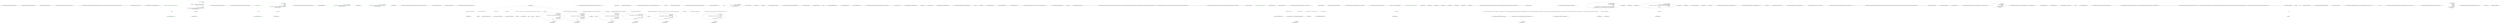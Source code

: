 digraph  {
n0 [cluster="Humanizer.Localisation.ArabicFormatter.GetResourceKey(string, int)", label="Entry Humanizer.Localisation.ArabicFormatter.GetResourceKey(string, int)", span="7-7"];
n6 [cluster="Humanizer.Localisation.ArabicFormatter.GetResourceKey(string, int)", label="Exit Humanizer.Localisation.ArabicFormatter.GetResourceKey(string, int)", span="7-7"];
m0_11 [cluster="CommandLine.Infrastructure.Maybe.Nothing<T>()", file="ScalarTests.cs", label="Entry CommandLine.Infrastructure.Maybe.Nothing<T>()", span="66-66"];
m0_10 [cluster="System.Collections.Generic.IEnumerable<TSource>.Contains<TSource>(TSource)", file="ScalarTests.cs", label="Entry System.Collections.Generic.IEnumerable<TSource>.Contains<TSource>(TSource)", span="0-0"];
m0_5 [cluster="CommandLine.Core.Scalar.Partition(System.Collections.Generic.IEnumerable<CommandLine.Core.Token>, System.Func<string, CommandLine.Infrastructure.Maybe<CommandLine.Core.TypeDescriptor>>)", file="ScalarTests.cs", label="Entry CommandLine.Core.Scalar.Partition(System.Collections.Generic.IEnumerable<CommandLine.Core.Token>, System.Func<string, CommandLine.Infrastructure.Maybe<CommandLine.Core.TypeDescriptor>>)", span="11-11"];
m0_13 [cluster="CommandLine.Infrastructure.Maybe.Just<T>(T)", file="ScalarTests.cs", label="Entry CommandLine.Infrastructure.Maybe.Just<T>(T)", span="71-71"];
m0_14 [cluster="CommandLine.Tests.Unit.Core.ScalarTests.Partition_scalar_values()", file="ScalarTests.cs", label="Entry CommandLine.Tests.Unit.Core.ScalarTests.Partition_scalar_values()", span="34-34"];
m0_15 [cluster="CommandLine.Tests.Unit.Core.ScalarTests.Partition_scalar_values()", color=green, community=0, file="ScalarTests.cs", label="var expected = new [] { Token.Name(''str''), Token.Value(''strvalue'') }", prediction=0, span="36-36"];
m0_16 [cluster="CommandLine.Tests.Unit.Core.ScalarTests.Partition_scalar_values()", color=green, community=0, file="ScalarTests.cs", label="var result = Scalar.Partition(\r\n                new []\r\n                    {\r\n                        Token.Name(''str''), Token.Value(''strvalue''), Token.Value(''freevalue''),\r\n                        Token.Name(''x''), Token.Value(''freevalue2'')\r\n                    },\r\n                name =>\r\n                    new[] { ''str'', ''int'' }.Contains(name)\r\n                        ? Maybe.Just(TypeDescriptor.Create(TypeDescriptorKind.Scalar, Maybe.Nothing<int>()))\r\n                        : Maybe.Nothing<TypeDescriptor>())", prediction=1, span="38-47"];
m0_17 [cluster="CommandLine.Tests.Unit.Core.ScalarTests.Partition_scalar_values()", color=green, community=0, file="ScalarTests.cs", label="expected.ShouldAllBeEquivalentTo(result)", prediction=0, span="49-49"];
m0_18 [cluster="CommandLine.Tests.Unit.Core.ScalarTests.Partition_scalar_values()", file="ScalarTests.cs", label="Exit CommandLine.Tests.Unit.Core.ScalarTests.Partition_scalar_values()", span="34-34"];
m0_0 [cluster="CommandLine.Tests.Unit.Core.ScalarTests.Partition_scalar_values_from_empty_token_sequence()", file="ScalarTests.cs", label="Entry CommandLine.Tests.Unit.Core.ScalarTests.Partition_scalar_values_from_empty_token_sequence()", span="19-19"];
m0_1 [cluster="CommandLine.Tests.Unit.Core.ScalarTests.Partition_scalar_values_from_empty_token_sequence()", color=green, community=0, file="ScalarTests.cs", label="var expected = new Token[] { }", prediction=3, span="21-21"];
m0_2 [cluster="CommandLine.Tests.Unit.Core.ScalarTests.Partition_scalar_values_from_empty_token_sequence()", color=green, community=0, file="ScalarTests.cs", label="var result = Scalar.Partition(\r\n                new Token[] { },\r\n                name =>\r\n                    new[] { ''str'', ''int'' }.Contains(name)\r\n                        ? Maybe.Just(TypeDescriptor.Create(TypeDescriptorKind.Scalar, Maybe.Nothing<int>()))\r\n                        : Maybe.Nothing<TypeDescriptor>())", prediction=4, span="23-28"];
m0_3 [cluster="CommandLine.Tests.Unit.Core.ScalarTests.Partition_scalar_values_from_empty_token_sequence()", color=green, community=0, file="ScalarTests.cs", label="expected.ShouldAllBeEquivalentTo(result)", prediction=3, span="30-30"];
m0_4 [cluster="CommandLine.Tests.Unit.Core.ScalarTests.Partition_scalar_values_from_empty_token_sequence()", file="ScalarTests.cs", label="Exit CommandLine.Tests.Unit.Core.ScalarTests.Partition_scalar_values_from_empty_token_sequence()", span="19-19"];
m0_6 [cluster="Unk.ShouldAllBeEquivalentTo", file="ScalarTests.cs", label="Entry Unk.ShouldAllBeEquivalentTo", span=""];
m0_21 [cluster="lambda expression", file="ScalarTests.cs", label="Entry lambda expression", span="44-47"];
m0_7 [cluster="lambda expression", file="ScalarTests.cs", label="Entry lambda expression", span="25-28"];
m0_8 [cluster="lambda expression", color=green, community=0, file="ScalarTests.cs", label="new[] { ''str'', ''int'' }.Contains(name)\r\n                        ? Maybe.Just(TypeDescriptor.Create(TypeDescriptorKind.Scalar, Maybe.Nothing<int>()))\r\n                        : Maybe.Nothing<TypeDescriptor>()", prediction=6, span="26-28"];
m0_9 [cluster="lambda expression", file="ScalarTests.cs", label="Exit lambda expression", span="25-28"];
m0_22 [cluster="lambda expression", color=green, community=0, file="ScalarTests.cs", label="new[] { ''str'', ''int'' }.Contains(name)\r\n                        ? Maybe.Just(TypeDescriptor.Create(TypeDescriptorKind.Scalar, Maybe.Nothing<int>()))\r\n                        : Maybe.Nothing<TypeDescriptor>()", prediction=7, span="45-47"];
m0_23 [cluster="lambda expression", file="ScalarTests.cs", label="Exit lambda expression", span="44-47"];
m0_12 [cluster="CommandLine.Core.TypeDescriptor.Create(CommandLine.Core.TypeDescriptorKind, CommandLine.Infrastructure.Maybe<int>)", file="ScalarTests.cs", label="Entry CommandLine.Core.TypeDescriptor.Create(CommandLine.Core.TypeDescriptorKind, CommandLine.Infrastructure.Maybe<int>)", span="36-36"];
m0_19 [cluster="CommandLine.Core.Token.Name(string)", file="ScalarTests.cs", label="Entry CommandLine.Core.Token.Name(string)", span="19-19"];
m0_20 [cluster="CommandLine.Core.Token.Value(string)", file="ScalarTests.cs", label="Entry CommandLine.Core.Token.Value(string)", span="26-26"];
m1_8 [cluster="CommandLine.Parser.Parser(System.Action<CommandLine.ParserSettings>)", file="Sequence.cs", label="Entry CommandLine.Parser.Parser(System.Action<CommandLine.ParserSettings>)", span="36-36"];
m1_11 [cluster="CommandLine.Parser.Parser(System.Action<CommandLine.ParserSettings>)", file="Sequence.cs", label="settings = new ParserSettings()", span="40-40"];
m1_12 [cluster="CommandLine.Parser.Parser(System.Action<CommandLine.ParserSettings>)", file="Sequence.cs", label="configuration(settings)", span="41-41"];
m1_13 [cluster="CommandLine.Parser.Parser(System.Action<CommandLine.ParserSettings>)", file="Sequence.cs", label="settings.Consumed = true", span="42-42"];
m1_9 [cluster="CommandLine.Parser.Parser(System.Action<CommandLine.ParserSettings>)", file="Sequence.cs", label="configuration == null", span="38-38"];
m1_10 [cluster="CommandLine.Parser.Parser(System.Action<CommandLine.ParserSettings>)", file="Sequence.cs", label="throw new ArgumentNullException(''configuration'');", span="38-38"];
m1_14 [cluster="CommandLine.Parser.Parser(System.Action<CommandLine.ParserSettings>)", file="Sequence.cs", label="Exit CommandLine.Parser.Parser(System.Action<CommandLine.ParserSettings>)", span="36-36"];
m1_20 [cluster="CommandLine.Parser.~Parser()", file="Sequence.cs", label="Entry CommandLine.Parser.~Parser()", span="54-54"];
m1_21 [cluster="CommandLine.Parser.~Parser()", file="Sequence.cs", label="Dispose(false)", span="56-56"];
m1_22 [cluster="CommandLine.Parser.~Parser()", file="Sequence.cs", label="Exit CommandLine.Parser.~Parser()", span="54-54"];
m1_58 [cluster="CommandLine.Parser.ParseArguments(System.Collections.Generic.IEnumerable<string>, params System.Type[])", file="Sequence.cs", label="Entry CommandLine.Parser.ParseArguments(System.Collections.Generic.IEnumerable<string>, params System.Type[])", span="141-141"];
m1_65 [cluster="CommandLine.Parser.ParseArguments(System.Collections.Generic.IEnumerable<string>, params System.Type[])", file="Sequence.cs", label="return MakeParserResult(\r\n                () => InstanceChooser.Choose(\r\n                    (arguments, optionSpecs) => Tokenize(arguments, optionSpecs, settings),\r\n                    types,\r\n                    args,\r\n                    settings.NameComparer,\r\n                    settings.ParsingCulture),\r\n                settings);", span="147-154"];
m1_63 [cluster="CommandLine.Parser.ParseArguments(System.Collections.Generic.IEnumerable<string>, params System.Type[])", file="Sequence.cs", label="types.Length == 0", span="145-145"];
m1_59 [cluster="CommandLine.Parser.ParseArguments(System.Collections.Generic.IEnumerable<string>, params System.Type[])", file="Sequence.cs", label="args == null", span="143-143"];
m1_61 [cluster="CommandLine.Parser.ParseArguments(System.Collections.Generic.IEnumerable<string>, params System.Type[])", file="Sequence.cs", label="types == null", span="144-144"];
m1_64 [cluster="CommandLine.Parser.ParseArguments(System.Collections.Generic.IEnumerable<string>, params System.Type[])", file="Sequence.cs", label="throw new ArgumentOutOfRangeException(''types'');", span="145-145"];
m1_60 [cluster="CommandLine.Parser.ParseArguments(System.Collections.Generic.IEnumerable<string>, params System.Type[])", file="Sequence.cs", label="throw new ArgumentNullException(''args'');", span="143-143"];
m1_62 [cluster="CommandLine.Parser.ParseArguments(System.Collections.Generic.IEnumerable<string>, params System.Type[])", file="Sequence.cs", label="throw new ArgumentNullException(''types'');", span="144-144"];
m1_66 [cluster="CommandLine.Parser.ParseArguments(System.Collections.Generic.IEnumerable<string>, params System.Type[])", file="Sequence.cs", label="Exit CommandLine.Parser.ParseArguments(System.Collections.Generic.IEnumerable<string>, params System.Type[])", span="141-141"];
m1_16 [cluster="System.Action<T>.Invoke(T)", file="Sequence.cs", label="Entry System.Action<T>.Invoke(T)", span="0-0"];
m1_3 [cluster="CommandLine.Parser.Parser(CommandLine.ParserSettings)", file="Sequence.cs", label="Entry CommandLine.Parser.Parser(CommandLine.ParserSettings)", span="45-45"];
m1_17 [cluster="CommandLine.Parser.Parser(CommandLine.ParserSettings)", file="Sequence.cs", label="this.settings = settings", span="47-47"];
m1_18 [cluster="CommandLine.Parser.Parser(CommandLine.ParserSettings)", file="Sequence.cs", label="this.settings.Consumed = true", span="48-48"];
m1_19 [cluster="CommandLine.Parser.Parser(CommandLine.ParserSettings)", file="Sequence.cs", label="Exit CommandLine.Parser.Parser(CommandLine.ParserSettings)", span="45-45"];
m1_67 [cluster="System.ArgumentOutOfRangeException.ArgumentOutOfRangeException(string)", file="Sequence.cs", label="Entry System.ArgumentOutOfRangeException.ArgumentOutOfRangeException(string)", span="0-0"];
m1_42 [cluster="CommandLine.Parser.ParseArguments<T>(System.Func<T>, System.Collections.Generic.IEnumerable<string>)", file="Sequence.cs", label="Entry CommandLine.Parser.ParseArguments<T>(System.Func<T>, System.Collections.Generic.IEnumerable<string>)", span="112-112"];
m1_49 [cluster="CommandLine.Parser.ParseArguments<T>(System.Func<T>, System.Collections.Generic.IEnumerable<string>)", file="Sequence.cs", label="return MakeParserResult(\r\n                () => InstanceBuilder.Build(\r\n                    Maybe.Just(factory),\r\n                    (arguments, optionSpecs) => Tokenize(arguments, optionSpecs, settings),\r\n                    args,\r\n                    settings.NameComparer,\r\n                    settings.ParsingCulture),\r\n                settings);", span="119-126"];
m1_47 [cluster="CommandLine.Parser.ParseArguments<T>(System.Func<T>, System.Collections.Generic.IEnumerable<string>)", file="Sequence.cs", label="args == null", span="117-117"];
m1_43 [cluster="CommandLine.Parser.ParseArguments<T>(System.Func<T>, System.Collections.Generic.IEnumerable<string>)", file="Sequence.cs", label="factory == null", span="115-115"];
m1_45 [cluster="CommandLine.Parser.ParseArguments<T>(System.Func<T>, System.Collections.Generic.IEnumerable<string>)", file="Sequence.cs", label="!typeof(T).IsMutable()", span="116-116"];
m1_48 [cluster="CommandLine.Parser.ParseArguments<T>(System.Func<T>, System.Collections.Generic.IEnumerable<string>)", file="Sequence.cs", label="throw new ArgumentNullException(''args'');", span="117-117"];
m1_44 [cluster="CommandLine.Parser.ParseArguments<T>(System.Func<T>, System.Collections.Generic.IEnumerable<string>)", file="Sequence.cs", label="throw new ArgumentNullException(''factory'');", span="115-115"];
m1_46 [cluster="CommandLine.Parser.ParseArguments<T>(System.Func<T>, System.Collections.Generic.IEnumerable<string>)", file="Sequence.cs", label="throw new ArgumentException(''factory'');", span="116-116"];
m1_50 [cluster="CommandLine.Parser.ParseArguments<T>(System.Func<T>, System.Collections.Generic.IEnumerable<string>)", file="Sequence.cs", label="Exit CommandLine.Parser.ParseArguments<T>(System.Func<T>, System.Collections.Generic.IEnumerable<string>)", span="112-112"];
m1_51 [cluster="System.ArgumentException.ArgumentException(string)", file="Sequence.cs", label="Entry System.ArgumentException.ArgumentException(string)", span="0-0"];
m1_105 [cluster="Unk.Where", file="Sequence.cs", label="Entry Unk.Where", span=""];
m1_4 [cluster="CommandLine.ParserSettings.ParserSettings()", file="Sequence.cs", label="Entry CommandLine.ParserSettings.ParserSettings()", span="25-25"];
m1_71 [cluster="CommandLine.Core.InstanceChooser.Choose(System.Func<System.Collections.Generic.IEnumerable<string>, System.Collections.Generic.IEnumerable<CommandLine.Core.OptionSpecification>, CommandLine.Core.StatePair<System.Collections.Generic.IEnumerable<CommandLine.Core.Token>>>, System.Collections.Generic.IEnumerable<System.Type>, System.Collections.Generic.IEnumerable<string>, System.StringComparer, System.Globalization.CultureInfo)", file="Sequence.cs", label="Entry CommandLine.Core.InstanceChooser.Choose(System.Func<System.Collections.Generic.IEnumerable<string>, System.Collections.Generic.IEnumerable<CommandLine.Core.OptionSpecification>, CommandLine.Core.StatePair<System.Collections.Generic.IEnumerable<CommandLine.Core.Token>>>, System.Collections.Generic.IEnumerable<System.Type>, System.Collections.Generic.IEnumerable<string>, System.StringComparer, System.Globalization.CultureInfo)", span="26-26"];
m1_90 [cluster="CommandLine.Core.NameLookup.Contains(string, System.Collections.Generic.IEnumerable<CommandLine.Core.OptionSpecification>, System.StringComparer)", file="Sequence.cs", label="Entry CommandLine.Core.NameLookup.Contains(string, System.Collections.Generic.IEnumerable<CommandLine.Core.OptionSpecification>, System.StringComparer)", span="11-11"];
m1_5 [cluster="CommandLine.Parser.Parser()", file="Sequence.cs", label="Entry CommandLine.Parser.Parser()", span="25-25"];
m1_6 [cluster="CommandLine.Parser.Parser()", color=green, community=0, file="Sequence.cs", label="settings = new ParserSettings { Consumed = true }", prediction=8, span="27-27"];
m1_7 [cluster="CommandLine.Parser.Parser()", file="Sequence.cs", label="Exit CommandLine.Parser.Parser()", span="25-25"];
m1_96 [cluster="System.Func<TResult>.Invoke()", file="Sequence.cs", label="Entry System.Func<TResult>.Invoke()", span="0-0"];
m1_98 [cluster="CommandLine.Parser.DisplayHelp<T>(CommandLine.ParserResult<T>, System.IO.TextWriter)", file="Sequence.cs", label="Entry CommandLine.Parser.DisplayHelp<T>(CommandLine.ParserResult<T>, System.IO.TextWriter)", span="198-198"];
m1_109 [cluster="CommandLine.Parser.DisplayHelp<T>(CommandLine.ParserResult<T>, System.IO.TextWriter)", file="Sequence.cs", label="parserResult.ParserResultType == ParserResultType.NotParsed", span="200-200"];
m1_110 [cluster="CommandLine.Parser.DisplayHelp<T>(CommandLine.ParserResult<T>, System.IO.TextWriter)", file="Sequence.cs", label="((NotParsed<T>)parserResult).Errors.Any()", span="202-202"];
m1_111 [cluster="CommandLine.Parser.DisplayHelp<T>(CommandLine.ParserResult<T>, System.IO.TextWriter)", file="Sequence.cs", label="helpWriter.ToMaybe().Do(writer => writer.Write(HelpText.AutoBuild(parserResult)))", span="204-204"];
m1_112 [cluster="CommandLine.Parser.DisplayHelp<T>(CommandLine.ParserResult<T>, System.IO.TextWriter)", file="Sequence.cs", label="return parserResult;", span="208-208"];
m1_113 [cluster="CommandLine.Parser.DisplayHelp<T>(CommandLine.ParserResult<T>, System.IO.TextWriter)", file="Sequence.cs", label="Exit CommandLine.Parser.DisplayHelp<T>(CommandLine.ParserResult<T>, System.IO.TextWriter)", span="198-198"];
m1_114 [cluster="System.Collections.Generic.IEnumerable<TSource>.Any<TSource>()", file="Sequence.cs", label="Entry System.Collections.Generic.IEnumerable<TSource>.Any<TSource>()", span="0-0"];
m1_106 [cluster="lambda expression", file="Sequence.cs", label="Entry lambda expression", span="193-193"];
m1_1 [cluster="lambda expression", color=green, community=0, file="Sequence.cs", label="new Parser(new ParserSettings{ HelpWriter = Console.Error })", prediction=9, span="20-20"];
m1_0 [cluster="lambda expression", file="Sequence.cs", label="Entry lambda expression", span="20-20"];
m1_2 [cluster="lambda expression", file="Sequence.cs", label="Exit lambda expression", span="20-20"];
m1_35 [cluster="lambda expression", file="Sequence.cs", label="InstanceBuilder.Build(\r\n                    factory,\r\n                    (arguments, optionSpecs) => Tokenize(arguments, optionSpecs, settings),\r\n                    args,\r\n                    settings.NameComparer,\r\n                    settings.ParsingCulture)", span="93-98"];
m1_39 [cluster="lambda expression", file="Sequence.cs", label="Tokenize(arguments, optionSpecs, settings)", span="95-95"];
m1_53 [cluster="lambda expression", file="Sequence.cs", label="InstanceBuilder.Build(\r\n                    Maybe.Just(factory),\r\n                    (arguments, optionSpecs) => Tokenize(arguments, optionSpecs, settings),\r\n                    args,\r\n                    settings.NameComparer,\r\n                    settings.ParsingCulture)", span="120-125"];
m1_56 [cluster="lambda expression", file="Sequence.cs", label="Tokenize(arguments, optionSpecs, settings)", span="122-122"];
m1_69 [cluster="lambda expression", file="Sequence.cs", label="InstanceChooser.Choose(\r\n                    (arguments, optionSpecs) => Tokenize(arguments, optionSpecs, settings),\r\n                    types,\r\n                    args,\r\n                    settings.NameComparer,\r\n                    settings.ParsingCulture)", span="148-153"];
m1_73 [cluster="lambda expression", file="Sequence.cs", label="Tokenize(arguments, optionSpecs, settings)", span="149-149"];
m1_34 [cluster="lambda expression", file="Sequence.cs", label="Entry lambda expression", span="93-98"];
m1_36 [cluster="lambda expression", file="Sequence.cs", label="Exit lambda expression", span="93-98"];
m1_38 [cluster="lambda expression", file="Sequence.cs", label="Entry lambda expression", span="95-95"];
m1_40 [cluster="lambda expression", file="Sequence.cs", label="Exit lambda expression", span="95-95"];
m1_52 [cluster="lambda expression", file="Sequence.cs", label="Entry lambda expression", span="120-125"];
m1_54 [cluster="lambda expression", file="Sequence.cs", label="Exit lambda expression", span="120-125"];
m1_55 [cluster="lambda expression", file="Sequence.cs", label="Entry lambda expression", span="122-122"];
m1_57 [cluster="lambda expression", file="Sequence.cs", label="Exit lambda expression", span="122-122"];
m1_68 [cluster="lambda expression", file="Sequence.cs", label="Entry lambda expression", span="148-153"];
m1_70 [cluster="lambda expression", file="Sequence.cs", label="Exit lambda expression", span="148-153"];
m1_72 [cluster="lambda expression", file="Sequence.cs", label="Entry lambda expression", span="149-149"];
m1_74 [cluster="lambda expression", file="Sequence.cs", label="Exit lambda expression", span="149-149"];
m1_85 [cluster="lambda expression", file="Sequence.cs", label="Tokenizer.Tokenize(args, name => NameLookup.Contains(name, optionSpecs, settings.NameComparer))", span="176-176"];
m1_88 [cluster="lambda expression", file="Sequence.cs", label="NameLookup.Contains(name, optionSpecs, settings.NameComparer)", span="176-176"];
m1_92 [cluster="lambda expression", file="Sequence.cs", label="NameLookup.Contains(name, optionSpecs, settings.NameComparer)", span="177-177"];
m1_84 [cluster="lambda expression", file="Sequence.cs", label="Entry lambda expression", span="175-176"];
m1_91 [cluster="lambda expression", file="Sequence.cs", label="Entry lambda expression", span="177-177"];
m1_86 [cluster="lambda expression", file="Sequence.cs", label="Exit lambda expression", span="175-176"];
m1_87 [cluster="lambda expression", file="Sequence.cs", label="Entry lambda expression", span="176-176"];
m1_89 [cluster="lambda expression", file="Sequence.cs", label="Exit lambda expression", span="176-176"];
m1_93 [cluster="lambda expression", file="Sequence.cs", label="Exit lambda expression", span="177-177"];
m1_118 [cluster="lambda expression", file="Sequence.cs", label="writer.Write(HelpText.AutoBuild(parserResult))", span="204-204"];
m1_102 [cluster="lambda expression", file="Sequence.cs", label="Entry lambda expression", span="193-193"];
m1_117 [cluster="lambda expression", file="Sequence.cs", label="Entry lambda expression", span="204-204"];
m1_119 [cluster="lambda expression", file="Sequence.cs", label="Exit lambda expression", span="204-204"];
m1_104 [cluster="lambda expression", file="Sequence.cs", label="Exit lambda expression", span="193-193"];
m1_103 [cluster="lambda expression", file="Sequence.cs", label="errs.Where(e => e.Tag != ErrorType.UnknownOptionError)", span="193-193"];
m1_107 [cluster="lambda expression", file="Sequence.cs", label="e.Tag != ErrorType.UnknownOptionError", span="193-193"];
m1_108 [cluster="lambda expression", file="Sequence.cs", label="Exit lambda expression", span="193-193"];
m1_115 [cluster="T.ToMaybe<T>()", file="Sequence.cs", label="Entry T.ToMaybe<T>()", span="79-79"];
m1_97 [cluster="CommandLine.Parser.HandleUnknownArguments<T>(CommandLine.ParserResult<T>, bool)", file="Sequence.cs", label="Entry CommandLine.Parser.HandleUnknownArguments<T>(CommandLine.ParserResult<T>, bool)", span="189-189"];
m1_99 [cluster="CommandLine.Parser.HandleUnknownArguments<T>(CommandLine.ParserResult<T>, bool)", file="Sequence.cs", label="return ignoreUnknownArguments\r\n                       ? parserResult.ParserResultType == ParserResultType.NotParsed\r\n                            ? ((NotParsed<T>)parserResult).MapErrors(errs => errs.Where(e => e.Tag != ErrorType.UnknownOptionError))\r\n                            : parserResult\r\n                       : parserResult;", span="191-195"];
m1_100 [cluster="CommandLine.Parser.HandleUnknownArguments<T>(CommandLine.ParserResult<T>, bool)", file="Sequence.cs", label="Exit CommandLine.Parser.HandleUnknownArguments<T>(CommandLine.ParserResult<T>, bool)", span="189-189"];
m1_101 [cluster="Unk.MapErrors", file="Sequence.cs", label="Entry Unk.MapErrors", span=""];
m1_31 [cluster="CommandLine.Infrastructure.Maybe.Just<T>(T)", file="Sequence.cs", label="Entry CommandLine.Infrastructure.Maybe.Just<T>(T)", span="68-68"];
m1_120 [cluster="CommandLine.Text.HelpText.AutoBuild<T>(CommandLine.ParserResult<T>)", file="Sequence.cs", label="Entry CommandLine.Text.HelpText.AutoBuild<T>(CommandLine.ParserResult<T>)", span="276-276"];
m1_116 [cluster="CommandLine.Infrastructure.Maybe<T>.Do<T>(System.Action<T>)", file="Sequence.cs", label="Entry CommandLine.Infrastructure.Maybe<T>.Do<T>(System.Action<T>)", span="108-108"];
m1_83 [cluster="CommandLine.Core.Tokenizer.Tokenize(System.Collections.Generic.IEnumerable<string>, System.Func<string, bool>)", file="Sequence.cs", label="Entry CommandLine.Core.Tokenizer.Tokenize(System.Collections.Generic.IEnumerable<string>, System.Func<string, bool>)", span="11-11"];
m1_82 [cluster="CommandLine.Core.Tokenizer.PreprocessDashDash(System.Collections.Generic.IEnumerable<string>, System.Func<System.Collections.Generic.IEnumerable<string>, CommandLine.Core.StatePair<System.Collections.Generic.IEnumerable<CommandLine.Core.Token>>>)", file="Sequence.cs", label="Entry CommandLine.Core.Tokenizer.PreprocessDashDash(System.Collections.Generic.IEnumerable<string>, System.Func<System.Collections.Generic.IEnumerable<string>, CommandLine.Core.StatePair<System.Collections.Generic.IEnumerable<CommandLine.Core.Token>>>)", span="31-31"];
m1_79 [cluster="System.GC.SuppressFinalize(object)", file="Sequence.cs", label="Entry System.GC.SuppressFinalize(object)", span="0-0"];
m1_129 [cluster="CommandLine.ParserSettings.Dispose()", file="Sequence.cs", label="Entry CommandLine.ParserSettings.Dispose()", span="119-119"];
m1_30 [cluster="System.Type.IsMutable()", file="Sequence.cs", label="Entry System.Type.IsMutable()", span="115-115"];
m1_33 [cluster="CommandLine.Parser.MakeParserResult<T>(System.Func<CommandLine.ParserResult<T>>, CommandLine.ParserSettings)", file="Sequence.cs", label="Entry CommandLine.Parser.MakeParserResult<T>(System.Func<CommandLine.ParserResult<T>>, CommandLine.ParserSettings)", span="180-180"];
m1_94 [cluster="CommandLine.Parser.MakeParserResult<T>(System.Func<CommandLine.ParserResult<T>>, CommandLine.ParserSettings)", file="Sequence.cs", label="return DisplayHelp(\r\n                HandleUnknownArguments(\r\n                    parseFunc(),\r\n                    settings.IgnoreUnknownArguments),\r\n                settings.HelpWriter);", span="182-186"];
m1_95 [cluster="CommandLine.Parser.MakeParserResult<T>(System.Func<CommandLine.ParserResult<T>>, CommandLine.ParserSettings)", file="Sequence.cs", label="Exit CommandLine.Parser.MakeParserResult<T>(System.Func<CommandLine.ParserResult<T>>, CommandLine.ParserSettings)", span="180-180"];
m1_75 [cluster="CommandLine.Parser.Dispose()", file="Sequence.cs", label="Entry CommandLine.Parser.Dispose()", span="160-160"];
m1_76 [cluster="CommandLine.Parser.Dispose()", file="Sequence.cs", label="Dispose(true)", span="162-162"];
m1_77 [cluster="CommandLine.Parser.Dispose()", file="Sequence.cs", label="GC.SuppressFinalize(this)", span="164-164"];
m1_78 [cluster="CommandLine.Parser.Dispose()", file="Sequence.cs", label="Exit CommandLine.Parser.Dispose()", span="160-160"];
m1_32 [cluster="CommandLine.Infrastructure.Maybe.Nothing<T>()", file="Sequence.cs", label="Entry CommandLine.Infrastructure.Maybe.Nothing<T>()", span="63-63"];
m1_24 [cluster="CommandLine.Parser.ParseArguments<T>(System.Collections.Generic.IEnumerable<string>)", file="Sequence.cs", label="Entry CommandLine.Parser.ParseArguments<T>(System.Collections.Generic.IEnumerable<string>)", span="84-84"];
m1_28 [cluster="CommandLine.Parser.ParseArguments<T>(System.Collections.Generic.IEnumerable<string>)", file="Sequence.cs", label="return MakeParserResult(\r\n                () => InstanceBuilder.Build(\r\n                    factory,\r\n                    (arguments, optionSpecs) => Tokenize(arguments, optionSpecs, settings),\r\n                    args,\r\n                    settings.NameComparer,\r\n                    settings.ParsingCulture),\r\n                settings);", span="92-99"];
m1_27 [cluster="CommandLine.Parser.ParseArguments<T>(System.Collections.Generic.IEnumerable<string>)", file="Sequence.cs", label="var factory = typeof(T).IsMutable()\r\n                ? Maybe.Just<Func<T>>(Activator.CreateInstance<T>)\r\n                : Maybe.Nothing<Func<T>>()", span="88-90"];
m1_25 [cluster="CommandLine.Parser.ParseArguments<T>(System.Collections.Generic.IEnumerable<string>)", file="Sequence.cs", label="args == null", span="86-86"];
m1_26 [cluster="CommandLine.Parser.ParseArguments<T>(System.Collections.Generic.IEnumerable<string>)", file="Sequence.cs", label="throw new ArgumentNullException(''args'');", span="86-86"];
m1_29 [cluster="CommandLine.Parser.ParseArguments<T>(System.Collections.Generic.IEnumerable<string>)", file="Sequence.cs", label="Exit CommandLine.Parser.ParseArguments<T>(System.Collections.Generic.IEnumerable<string>)", span="84-84"];
m1_41 [cluster="CommandLine.Parser.Tokenize(System.Collections.Generic.IEnumerable<string>, System.Collections.Generic.IEnumerable<CommandLine.Core.OptionSpecification>, CommandLine.ParserSettings)", file="Sequence.cs", label="Entry CommandLine.Parser.Tokenize(System.Collections.Generic.IEnumerable<string>, System.Collections.Generic.IEnumerable<CommandLine.Core.OptionSpecification>, CommandLine.ParserSettings)", span="167-167"];
m1_80 [cluster="CommandLine.Parser.Tokenize(System.Collections.Generic.IEnumerable<string>, System.Collections.Generic.IEnumerable<CommandLine.Core.OptionSpecification>, CommandLine.ParserSettings)", file="Sequence.cs", label="return settings.EnableDashDash\r\n                ? Tokenizer.PreprocessDashDash(\r\n                        arguments,\r\n                        args =>\r\n                            Tokenizer.Tokenize(args, name => NameLookup.Contains(name, optionSpecs, settings.NameComparer)))\r\n                : Tokenizer.Tokenize(arguments, name => NameLookup.Contains(name, optionSpecs, settings.NameComparer));", span="172-177"];
m1_81 [cluster="CommandLine.Parser.Tokenize(System.Collections.Generic.IEnumerable<string>, System.Collections.Generic.IEnumerable<CommandLine.Core.OptionSpecification>, CommandLine.ParserSettings)", file="Sequence.cs", label="Exit CommandLine.Parser.Tokenize(System.Collections.Generic.IEnumerable<string>, System.Collections.Generic.IEnumerable<CommandLine.Core.OptionSpecification>, CommandLine.ParserSettings)", span="167-167"];
m1_37 [cluster="CommandLine.Core.InstanceBuilder.Build<T>(CommandLine.Infrastructure.Maybe<System.Func<T>>, System.Func<System.Collections.Generic.IEnumerable<string>, System.Collections.Generic.IEnumerable<CommandLine.Core.OptionSpecification>, CommandLine.Core.StatePair<System.Collections.Generic.IEnumerable<CommandLine.Core.Token>>>, System.Collections.Generic.IEnumerable<string>, System.StringComparer, System.Globalization.CultureInfo)", file="Sequence.cs", label="Entry CommandLine.Core.InstanceBuilder.Build<T>(CommandLine.Infrastructure.Maybe<System.Func<T>>, System.Func<System.Collections.Generic.IEnumerable<string>, System.Collections.Generic.IEnumerable<CommandLine.Core.OptionSpecification>, CommandLine.Core.StatePair<System.Collections.Generic.IEnumerable<CommandLine.Core.Token>>>, System.Collections.Generic.IEnumerable<string>, System.StringComparer, System.Globalization.CultureInfo)", span="34-34"];
m1_23 [cluster="CommandLine.Parser.Dispose(bool)", file="Sequence.cs", label="Entry CommandLine.Parser.Dispose(bool)", span="211-211"];
m1_122 [cluster="CommandLine.Parser.Dispose(bool)", file="Sequence.cs", label=disposed, span="213-213"];
m1_125 [cluster="CommandLine.Parser.Dispose(bool)", file="Sequence.cs", label="settings != null", span="220-220"];
m1_126 [cluster="CommandLine.Parser.Dispose(bool)", file="Sequence.cs", label="settings.Dispose()", span="222-222"];
m1_127 [cluster="CommandLine.Parser.Dispose(bool)", file="Sequence.cs", label="disposed = true", span="225-225"];
m1_123 [cluster="CommandLine.Parser.Dispose(bool)", file="Sequence.cs", label="return;", span="215-215"];
m1_124 [cluster="CommandLine.Parser.Dispose(bool)", file="Sequence.cs", label=disposing, span="218-218"];
m1_128 [cluster="CommandLine.Parser.Dispose(bool)", file="Sequence.cs", label="Exit CommandLine.Parser.Dispose(bool)", span="211-211"];
m1_15 [cluster="System.ArgumentNullException.ArgumentNullException(string)", file="Sequence.cs", label="Entry System.ArgumentNullException.ArgumentNullException(string)", span="0-0"];
m1_121 [cluster="System.IO.TextWriter.Write(string)", file="Sequence.cs", label="Entry System.IO.TextWriter.Write(string)", span="0-0"];
m1_130 [file="Sequence.cs", label="CommandLine.Parser", span=""];
m1_131 [file="Sequence.cs", label="System.Collections.Generic.IEnumerable<string>", span=""];
m1_132 [file="Sequence.cs", label=factory, span=""];
m1_133 [file="Sequence.cs", label="System.Func<T>", span=""];
m1_134 [file="Sequence.cs", label="System.Collections.Generic.IEnumerable<string>", span=""];
m1_135 [file="Sequence.cs", label="System.Collections.Generic.IEnumerable<string>", span=""];
m1_136 [file="Sequence.cs", label="params System.Type[]", span=""];
m1_137 [file="Sequence.cs", label="System.Collections.Generic.IEnumerable<CommandLine.Core.OptionSpecification>", span=""];
m1_138 [file="Sequence.cs", label="CommandLine.ParserSettings", span=""];
m1_139 [file="Sequence.cs", label="CommandLine.ParserResult<T>", span=""];
m2_0 [cluster="CommandLine.Core.ValueSpecification.ValueSpecification(int, bool, int, int, CommandLine.Infrastructure.Maybe<object>, System.Type)", file="SequenceTests.cs", label="Entry CommandLine.Core.ValueSpecification.ValueSpecification(int, bool, int, int, CommandLine.Infrastructure.Maybe<object>, System.Type)", span="10-10"];
m2_1 [cluster="CommandLine.Core.ValueSpecification.ValueSpecification(int, bool, int, int, CommandLine.Infrastructure.Maybe<object>, System.Type)", color=green, community=0, file="SequenceTests.cs", label="this.index = index", prediction=10, span="13-13"];
m2_2 [cluster="CommandLine.Core.ValueSpecification.ValueSpecification(int, bool, int, int, CommandLine.Infrastructure.Maybe<object>, System.Type)", file="SequenceTests.cs", label="Exit CommandLine.Core.ValueSpecification.ValueSpecification(int, bool, int, int, CommandLine.Infrastructure.Maybe<object>, System.Type)", span="10-10"];
m2_3 [cluster="CommandLine.Core.ValueSpecification.FromAttribute(CommandLine.ValueAttribute, System.Type)", file="SequenceTests.cs", label="Entry CommandLine.Core.ValueSpecification.FromAttribute(CommandLine.ValueAttribute, System.Type)", span="16-16"];
m2_4 [cluster="CommandLine.Core.ValueSpecification.FromAttribute(CommandLine.ValueAttribute, System.Type)", color=green, community=0, file="SequenceTests.cs", label="return new ValueSpecification(\r\n                attribute.Index,\r\n                attribute.Required,\r\n                attribute.Min,\r\n                attribute.Max,\r\n                attribute.DefaultValue.ToMaybe(),\r\n                conversionType);", prediction=11, span="18-24"];
m2_5 [cluster="CommandLine.Core.ValueSpecification.FromAttribute(CommandLine.ValueAttribute, System.Type)", file="SequenceTests.cs", label="Exit CommandLine.Core.ValueSpecification.FromAttribute(CommandLine.ValueAttribute, System.Type)", span="16-16"];
m2_6 [cluster="T.ToMaybe<T>()", file="SequenceTests.cs", label="Entry T.ToMaybe<T>()", span="79-79"];
m2_7 [file="SequenceTests.cs", label="CommandLine.Core.ValueSpecification", span=""];
m0_15 -> m0_17  [color=green, key=1, label=expected, style=dashed];
m0_16 -> m0_21  [color=green, key=1, label="lambda expression", style=dashed];
m0_1 -> m0_3  [color=green, key=1, label=expected, style=dashed];
m0_2 -> m0_7  [color=green, key=1, label="lambda expression", style=dashed];
m1_8 -> m1_12  [color=darkseagreen4, key=1, label="System.Action<CommandLine.ParserSettings>", style=dashed];
m1_58 -> m1_65  [color=darkseagreen4, key=1, label="System.Collections.Generic.IEnumerable<string>", style=dashed];
m1_58 -> m1_69  [color=darkseagreen4, key=1, label="System.Collections.Generic.IEnumerable<string>", style=dashed];
m1_58 -> m1_61  [color=darkseagreen4, key=1, label="params System.Type[]", style=dashed];
m1_58 -> m1_63  [color=darkseagreen4, key=1, label="params System.Type[]", style=dashed];
m1_65 -> m1_68  [color=darkseagreen4, key=1, label="lambda expression", style=dashed];
m1_42 -> m1_49  [color=darkseagreen4, key=1, label="System.Func<T>", style=dashed];
m1_42 -> m1_53  [color=darkseagreen4, key=1, label="System.Func<T>", style=dashed];
m1_42 -> m1_47  [color=darkseagreen4, key=1, label="System.Collections.Generic.IEnumerable<string>", style=dashed];
m1_49 -> m1_52  [color=darkseagreen4, key=1, label="lambda expression", style=dashed];
m1_98 -> m1_110  [color=darkseagreen4, key=1, label="CommandLine.ParserResult<T>", style=dashed];
m1_98 -> m1_111  [color=darkseagreen4, key=1, label="CommandLine.ParserResult<T>", style=dashed];
m1_98 -> m1_118  [color=darkseagreen4, key=1, label="CommandLine.ParserResult<T>", style=dashed];
m1_98 -> m1_112  [color=darkseagreen4, key=1, label="CommandLine.ParserResult<T>", style=dashed];
m1_111 -> m1_117  [color=darkseagreen4, key=1, label="lambda expression", style=dashed];
m1_35 -> m1_38  [color=darkseagreen4, key=1, label="lambda expression", style=dashed];
m1_53 -> m1_55  [color=darkseagreen4, key=1, label="lambda expression", style=dashed];
m1_69 -> m1_72  [color=darkseagreen4, key=1, label="lambda expression", style=dashed];
m1_85 -> m1_87  [color=darkseagreen4, key=1, label="lambda expression", style=dashed];
m1_103 -> m1_106  [color=darkseagreen4, key=1, label="lambda expression", style=dashed];
m1_99 -> m1_102  [color=darkseagreen4, key=1, label="lambda expression", style=dashed];
m1_24 -> m1_28  [color=darkseagreen4, key=1, label="System.Collections.Generic.IEnumerable<string>", style=dashed];
m1_24 -> m1_35  [color=darkseagreen4, key=1, label="System.Collections.Generic.IEnumerable<string>", style=dashed];
m1_28 -> m1_34  [color=darkseagreen4, key=1, label="lambda expression", style=dashed];
m1_27 -> m1_35  [color=darkseagreen4, key=1, label=factory, style=dashed];
m1_41 -> m1_85  [color=darkseagreen4, key=1, label="System.Collections.Generic.IEnumerable<CommandLine.Core.OptionSpecification>", style=dashed];
m1_41 -> m1_88  [color=darkseagreen4, key=1, label="System.Collections.Generic.IEnumerable<CommandLine.Core.OptionSpecification>", style=dashed];
m1_41 -> m1_92  [color=darkseagreen4, key=1, label="System.Collections.Generic.IEnumerable<CommandLine.Core.OptionSpecification>", style=dashed];
m1_80 -> m1_84  [color=darkseagreen4, key=1, label="lambda expression", style=dashed];
m1_80 -> m1_91  [color=darkseagreen4, key=1, label="lambda expression", style=dashed];
m1_23 -> m1_124  [color=darkseagreen4, key=1, label=bool, style=dashed];
m1_130 -> m1_12  [color=darkseagreen4, key=1, label="CommandLine.Parser", style=dashed];
m1_130 -> m1_21  [color=darkseagreen4, key=1, label="CommandLine.Parser", style=dashed];
m1_130 -> m1_28  [color=darkseagreen4, key=1, label="CommandLine.Parser", style=dashed];
m1_130 -> m1_35  [color=darkseagreen4, key=1, label="CommandLine.Parser", style=dashed];
m1_130 -> m1_39  [color=darkseagreen4, key=1, label="CommandLine.Parser", style=dashed];
m1_130 -> m1_49  [color=darkseagreen4, key=1, label="CommandLine.Parser", style=dashed];
m1_130 -> m1_53  [color=darkseagreen4, key=1, label="CommandLine.Parser", style=dashed];
m1_130 -> m1_56  [color=darkseagreen4, key=1, label="CommandLine.Parser", style=dashed];
m1_130 -> m1_65  [color=darkseagreen4, key=1, label="CommandLine.Parser", style=dashed];
m1_130 -> m1_69  [color=darkseagreen4, key=1, label="CommandLine.Parser", style=dashed];
m1_130 -> m1_73  [color=darkseagreen4, key=1, label="CommandLine.Parser", style=dashed];
m1_130 -> m1_76  [color=darkseagreen4, key=1, label="CommandLine.Parser", style=dashed];
m1_130 -> m1_77  [color=darkseagreen4, key=1, label="CommandLine.Parser", style=dashed];
m1_130 -> m1_122  [color=darkseagreen4, key=1, label="CommandLine.Parser", style=dashed];
m1_130 -> m1_125  [color=darkseagreen4, key=1, label="CommandLine.Parser", style=dashed];
m1_130 -> m1_126  [color=darkseagreen4, key=1, label="CommandLine.Parser", style=dashed];
m1_131 -> m1_35  [color=darkseagreen4, key=1, label="System.Collections.Generic.IEnumerable<string>", style=dashed];
m1_132 -> m1_35  [color=darkseagreen4, key=1, label=factory, style=dashed];
m1_133 -> m1_53  [color=darkseagreen4, key=1, label="System.Func<T>", style=dashed];
m1_134 -> m1_53  [color=darkseagreen4, key=1, label="System.Collections.Generic.IEnumerable<string>", style=dashed];
m1_135 -> m1_69  [color=darkseagreen4, key=1, label="System.Collections.Generic.IEnumerable<string>", style=dashed];
m1_136 -> m1_69  [color=darkseagreen4, key=1, label="params System.Type[]", style=dashed];
m1_137 -> m1_85  [color=darkseagreen4, key=1, label="System.Collections.Generic.IEnumerable<CommandLine.Core.OptionSpecification>", style=dashed];
m1_137 -> m1_88  [color=darkseagreen4, key=1, label="System.Collections.Generic.IEnumerable<CommandLine.Core.OptionSpecification>", style=dashed];
m1_137 -> m1_92  [color=darkseagreen4, key=1, label="System.Collections.Generic.IEnumerable<CommandLine.Core.OptionSpecification>", style=dashed];
m1_138 -> m1_85  [color=darkseagreen4, key=1, label="CommandLine.ParserSettings", style=dashed];
m1_138 -> m1_88  [color=darkseagreen4, key=1, label="CommandLine.ParserSettings", style=dashed];
m1_138 -> m1_92  [color=darkseagreen4, key=1, label="CommandLine.ParserSettings", style=dashed];
m1_139 -> m1_118  [color=darkseagreen4, key=1, label="CommandLine.ParserResult<T>", style=dashed];
}
